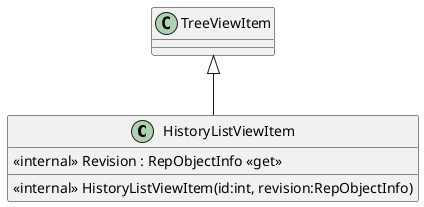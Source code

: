 @startuml
class HistoryListViewItem {
    <<internal>> Revision : RepObjectInfo <<get>>
    <<internal>> HistoryListViewItem(id:int, revision:RepObjectInfo)
}
TreeViewItem <|-- HistoryListViewItem
@enduml
